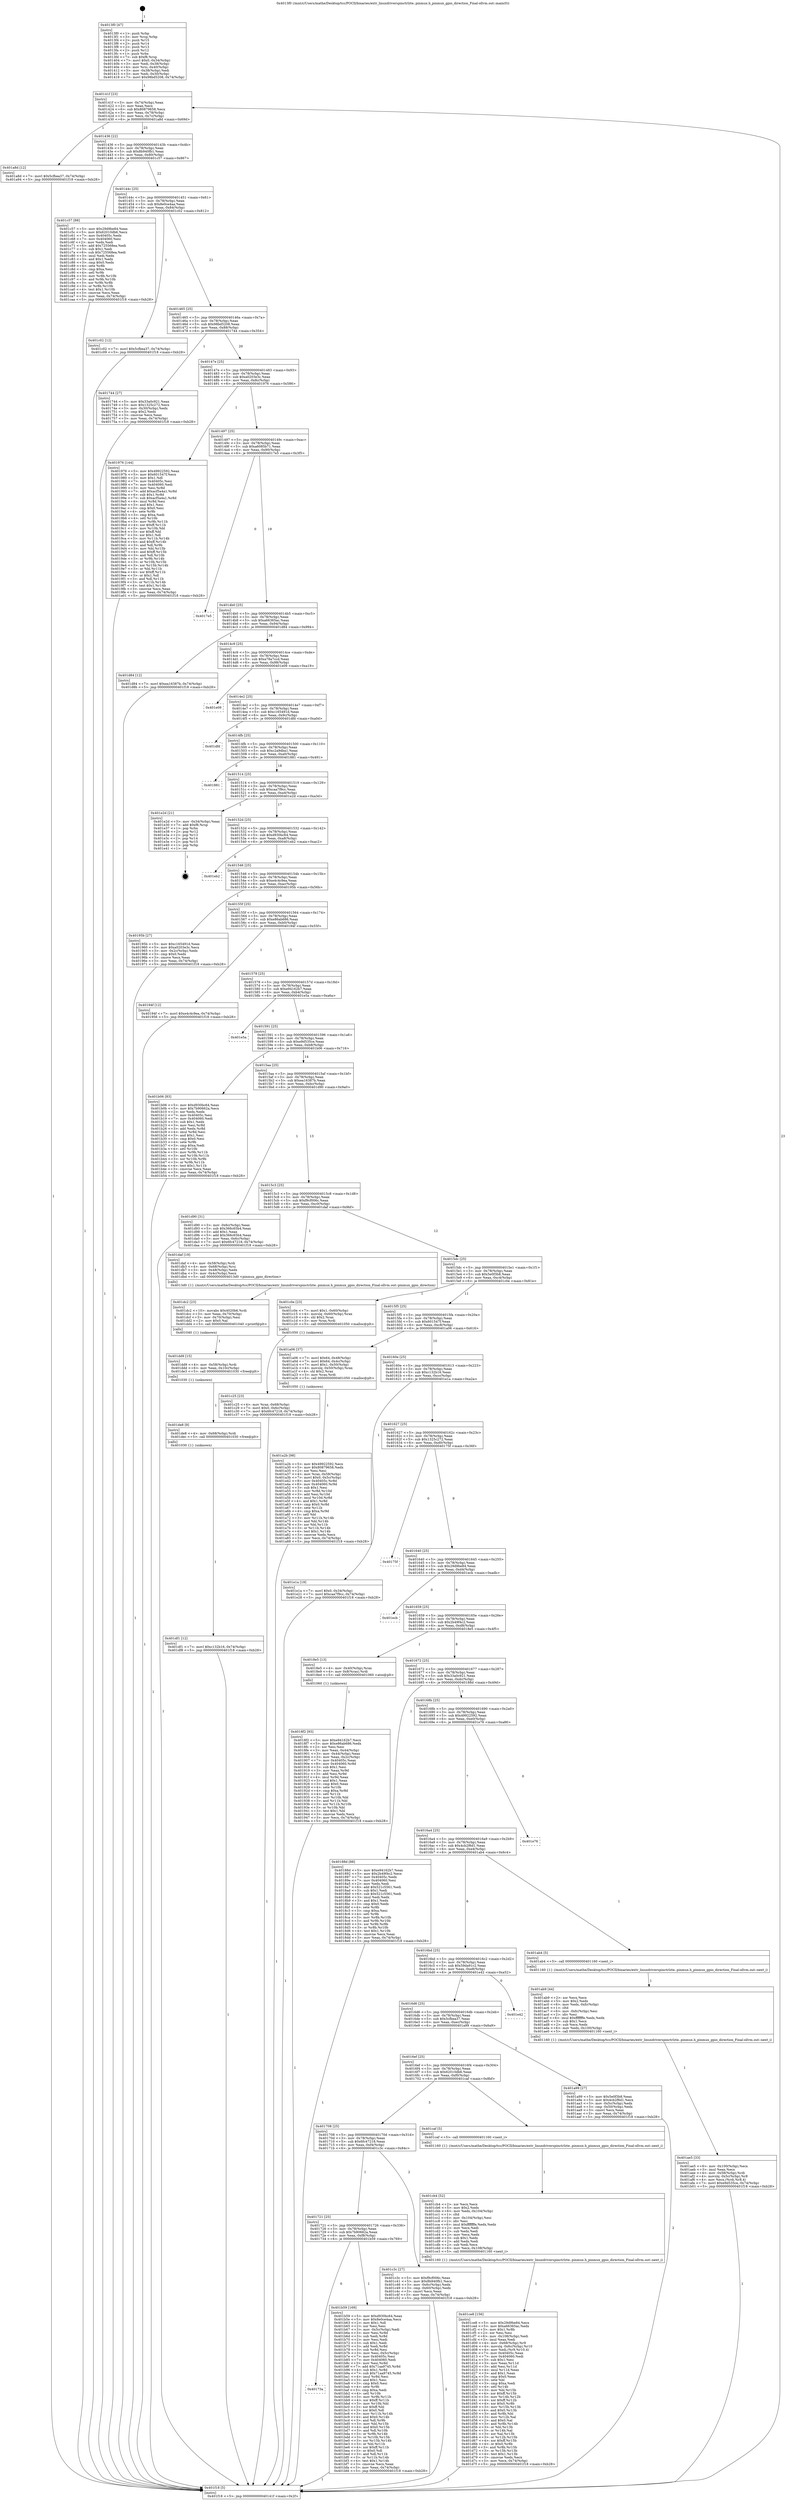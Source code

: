 digraph "0x4013f0" {
  label = "0x4013f0 (/mnt/c/Users/mathe/Desktop/tcc/POCII/binaries/extr_linuxdriverspinctrlzte..pinmux.h_pinmux_gpio_direction_Final-ollvm.out::main(0))"
  labelloc = "t"
  node[shape=record]

  Entry [label="",width=0.3,height=0.3,shape=circle,fillcolor=black,style=filled]
  "0x40141f" [label="{
     0x40141f [23]\l
     | [instrs]\l
     &nbsp;&nbsp;0x40141f \<+3\>: mov -0x74(%rbp),%eax\l
     &nbsp;&nbsp;0x401422 \<+2\>: mov %eax,%ecx\l
     &nbsp;&nbsp;0x401424 \<+6\>: sub $0x80879658,%ecx\l
     &nbsp;&nbsp;0x40142a \<+3\>: mov %eax,-0x78(%rbp)\l
     &nbsp;&nbsp;0x40142d \<+3\>: mov %ecx,-0x7c(%rbp)\l
     &nbsp;&nbsp;0x401430 \<+6\>: je 0000000000401a8d \<main+0x69d\>\l
  }"]
  "0x401a8d" [label="{
     0x401a8d [12]\l
     | [instrs]\l
     &nbsp;&nbsp;0x401a8d \<+7\>: movl $0x5cfbea37,-0x74(%rbp)\l
     &nbsp;&nbsp;0x401a94 \<+5\>: jmp 0000000000401f18 \<main+0xb28\>\l
  }"]
  "0x401436" [label="{
     0x401436 [22]\l
     | [instrs]\l
     &nbsp;&nbsp;0x401436 \<+5\>: jmp 000000000040143b \<main+0x4b\>\l
     &nbsp;&nbsp;0x40143b \<+3\>: mov -0x78(%rbp),%eax\l
     &nbsp;&nbsp;0x40143e \<+5\>: sub $0x8b940fb1,%eax\l
     &nbsp;&nbsp;0x401443 \<+3\>: mov %eax,-0x80(%rbp)\l
     &nbsp;&nbsp;0x401446 \<+6\>: je 0000000000401c57 \<main+0x867\>\l
  }"]
  Exit [label="",width=0.3,height=0.3,shape=circle,fillcolor=black,style=filled,peripheries=2]
  "0x401c57" [label="{
     0x401c57 [88]\l
     | [instrs]\l
     &nbsp;&nbsp;0x401c57 \<+5\>: mov $0x29d9be84,%eax\l
     &nbsp;&nbsp;0x401c5c \<+5\>: mov $0x62010db6,%ecx\l
     &nbsp;&nbsp;0x401c61 \<+7\>: mov 0x40405c,%edx\l
     &nbsp;&nbsp;0x401c68 \<+7\>: mov 0x404060,%esi\l
     &nbsp;&nbsp;0x401c6f \<+2\>: mov %edx,%edi\l
     &nbsp;&nbsp;0x401c71 \<+6\>: add $0x725568ea,%edi\l
     &nbsp;&nbsp;0x401c77 \<+3\>: sub $0x1,%edi\l
     &nbsp;&nbsp;0x401c7a \<+6\>: sub $0x725568ea,%edi\l
     &nbsp;&nbsp;0x401c80 \<+3\>: imul %edi,%edx\l
     &nbsp;&nbsp;0x401c83 \<+3\>: and $0x1,%edx\l
     &nbsp;&nbsp;0x401c86 \<+3\>: cmp $0x0,%edx\l
     &nbsp;&nbsp;0x401c89 \<+4\>: sete %r8b\l
     &nbsp;&nbsp;0x401c8d \<+3\>: cmp $0xa,%esi\l
     &nbsp;&nbsp;0x401c90 \<+4\>: setl %r9b\l
     &nbsp;&nbsp;0x401c94 \<+3\>: mov %r8b,%r10b\l
     &nbsp;&nbsp;0x401c97 \<+3\>: and %r9b,%r10b\l
     &nbsp;&nbsp;0x401c9a \<+3\>: xor %r9b,%r8b\l
     &nbsp;&nbsp;0x401c9d \<+3\>: or %r8b,%r10b\l
     &nbsp;&nbsp;0x401ca0 \<+4\>: test $0x1,%r10b\l
     &nbsp;&nbsp;0x401ca4 \<+3\>: cmovne %ecx,%eax\l
     &nbsp;&nbsp;0x401ca7 \<+3\>: mov %eax,-0x74(%rbp)\l
     &nbsp;&nbsp;0x401caa \<+5\>: jmp 0000000000401f18 \<main+0xb28\>\l
  }"]
  "0x40144c" [label="{
     0x40144c [25]\l
     | [instrs]\l
     &nbsp;&nbsp;0x40144c \<+5\>: jmp 0000000000401451 \<main+0x61\>\l
     &nbsp;&nbsp;0x401451 \<+3\>: mov -0x78(%rbp),%eax\l
     &nbsp;&nbsp;0x401454 \<+5\>: sub $0x8e0ce4aa,%eax\l
     &nbsp;&nbsp;0x401459 \<+6\>: mov %eax,-0x84(%rbp)\l
     &nbsp;&nbsp;0x40145f \<+6\>: je 0000000000401c02 \<main+0x812\>\l
  }"]
  "0x401df1" [label="{
     0x401df1 [12]\l
     | [instrs]\l
     &nbsp;&nbsp;0x401df1 \<+7\>: movl $0xc132b16,-0x74(%rbp)\l
     &nbsp;&nbsp;0x401df8 \<+5\>: jmp 0000000000401f18 \<main+0xb28\>\l
  }"]
  "0x401c02" [label="{
     0x401c02 [12]\l
     | [instrs]\l
     &nbsp;&nbsp;0x401c02 \<+7\>: movl $0x5cfbea37,-0x74(%rbp)\l
     &nbsp;&nbsp;0x401c09 \<+5\>: jmp 0000000000401f18 \<main+0xb28\>\l
  }"]
  "0x401465" [label="{
     0x401465 [25]\l
     | [instrs]\l
     &nbsp;&nbsp;0x401465 \<+5\>: jmp 000000000040146a \<main+0x7a\>\l
     &nbsp;&nbsp;0x40146a \<+3\>: mov -0x78(%rbp),%eax\l
     &nbsp;&nbsp;0x40146d \<+5\>: sub $0x98bd5208,%eax\l
     &nbsp;&nbsp;0x401472 \<+6\>: mov %eax,-0x88(%rbp)\l
     &nbsp;&nbsp;0x401478 \<+6\>: je 0000000000401744 \<main+0x354\>\l
  }"]
  "0x401de8" [label="{
     0x401de8 [9]\l
     | [instrs]\l
     &nbsp;&nbsp;0x401de8 \<+4\>: mov -0x68(%rbp),%rdi\l
     &nbsp;&nbsp;0x401dec \<+5\>: call 0000000000401030 \<free@plt\>\l
     | [calls]\l
     &nbsp;&nbsp;0x401030 \{1\} (unknown)\l
  }"]
  "0x401744" [label="{
     0x401744 [27]\l
     | [instrs]\l
     &nbsp;&nbsp;0x401744 \<+5\>: mov $0x33a0c921,%eax\l
     &nbsp;&nbsp;0x401749 \<+5\>: mov $0x1325c272,%ecx\l
     &nbsp;&nbsp;0x40174e \<+3\>: mov -0x30(%rbp),%edx\l
     &nbsp;&nbsp;0x401751 \<+3\>: cmp $0x2,%edx\l
     &nbsp;&nbsp;0x401754 \<+3\>: cmovne %ecx,%eax\l
     &nbsp;&nbsp;0x401757 \<+3\>: mov %eax,-0x74(%rbp)\l
     &nbsp;&nbsp;0x40175a \<+5\>: jmp 0000000000401f18 \<main+0xb28\>\l
  }"]
  "0x40147e" [label="{
     0x40147e [25]\l
     | [instrs]\l
     &nbsp;&nbsp;0x40147e \<+5\>: jmp 0000000000401483 \<main+0x93\>\l
     &nbsp;&nbsp;0x401483 \<+3\>: mov -0x78(%rbp),%eax\l
     &nbsp;&nbsp;0x401486 \<+5\>: sub $0xa0203e3c,%eax\l
     &nbsp;&nbsp;0x40148b \<+6\>: mov %eax,-0x8c(%rbp)\l
     &nbsp;&nbsp;0x401491 \<+6\>: je 0000000000401976 \<main+0x586\>\l
  }"]
  "0x401f18" [label="{
     0x401f18 [5]\l
     | [instrs]\l
     &nbsp;&nbsp;0x401f18 \<+5\>: jmp 000000000040141f \<main+0x2f\>\l
  }"]
  "0x4013f0" [label="{
     0x4013f0 [47]\l
     | [instrs]\l
     &nbsp;&nbsp;0x4013f0 \<+1\>: push %rbp\l
     &nbsp;&nbsp;0x4013f1 \<+3\>: mov %rsp,%rbp\l
     &nbsp;&nbsp;0x4013f4 \<+2\>: push %r15\l
     &nbsp;&nbsp;0x4013f6 \<+2\>: push %r14\l
     &nbsp;&nbsp;0x4013f8 \<+2\>: push %r13\l
     &nbsp;&nbsp;0x4013fa \<+2\>: push %r12\l
     &nbsp;&nbsp;0x4013fc \<+1\>: push %rbx\l
     &nbsp;&nbsp;0x4013fd \<+7\>: sub $0xf8,%rsp\l
     &nbsp;&nbsp;0x401404 \<+7\>: movl $0x0,-0x34(%rbp)\l
     &nbsp;&nbsp;0x40140b \<+3\>: mov %edi,-0x38(%rbp)\l
     &nbsp;&nbsp;0x40140e \<+4\>: mov %rsi,-0x40(%rbp)\l
     &nbsp;&nbsp;0x401412 \<+3\>: mov -0x38(%rbp),%edi\l
     &nbsp;&nbsp;0x401415 \<+3\>: mov %edi,-0x30(%rbp)\l
     &nbsp;&nbsp;0x401418 \<+7\>: movl $0x98bd5208,-0x74(%rbp)\l
  }"]
  "0x401dd9" [label="{
     0x401dd9 [15]\l
     | [instrs]\l
     &nbsp;&nbsp;0x401dd9 \<+4\>: mov -0x58(%rbp),%rdi\l
     &nbsp;&nbsp;0x401ddd \<+6\>: mov %eax,-0x10c(%rbp)\l
     &nbsp;&nbsp;0x401de3 \<+5\>: call 0000000000401030 \<free@plt\>\l
     | [calls]\l
     &nbsp;&nbsp;0x401030 \{1\} (unknown)\l
  }"]
  "0x401976" [label="{
     0x401976 [144]\l
     | [instrs]\l
     &nbsp;&nbsp;0x401976 \<+5\>: mov $0x49922592,%eax\l
     &nbsp;&nbsp;0x40197b \<+5\>: mov $0x601547f,%ecx\l
     &nbsp;&nbsp;0x401980 \<+2\>: mov $0x1,%dl\l
     &nbsp;&nbsp;0x401982 \<+7\>: mov 0x40405c,%esi\l
     &nbsp;&nbsp;0x401989 \<+7\>: mov 0x404060,%edi\l
     &nbsp;&nbsp;0x401990 \<+3\>: mov %esi,%r8d\l
     &nbsp;&nbsp;0x401993 \<+7\>: add $0xacf5a4a1,%r8d\l
     &nbsp;&nbsp;0x40199a \<+4\>: sub $0x1,%r8d\l
     &nbsp;&nbsp;0x40199e \<+7\>: sub $0xacf5a4a1,%r8d\l
     &nbsp;&nbsp;0x4019a5 \<+4\>: imul %r8d,%esi\l
     &nbsp;&nbsp;0x4019a9 \<+3\>: and $0x1,%esi\l
     &nbsp;&nbsp;0x4019ac \<+3\>: cmp $0x0,%esi\l
     &nbsp;&nbsp;0x4019af \<+4\>: sete %r9b\l
     &nbsp;&nbsp;0x4019b3 \<+3\>: cmp $0xa,%edi\l
     &nbsp;&nbsp;0x4019b6 \<+4\>: setl %r10b\l
     &nbsp;&nbsp;0x4019ba \<+3\>: mov %r9b,%r11b\l
     &nbsp;&nbsp;0x4019bd \<+4\>: xor $0xff,%r11b\l
     &nbsp;&nbsp;0x4019c1 \<+3\>: mov %r10b,%bl\l
     &nbsp;&nbsp;0x4019c4 \<+3\>: xor $0xff,%bl\l
     &nbsp;&nbsp;0x4019c7 \<+3\>: xor $0x1,%dl\l
     &nbsp;&nbsp;0x4019ca \<+3\>: mov %r11b,%r14b\l
     &nbsp;&nbsp;0x4019cd \<+4\>: and $0xff,%r14b\l
     &nbsp;&nbsp;0x4019d1 \<+3\>: and %dl,%r9b\l
     &nbsp;&nbsp;0x4019d4 \<+3\>: mov %bl,%r15b\l
     &nbsp;&nbsp;0x4019d7 \<+4\>: and $0xff,%r15b\l
     &nbsp;&nbsp;0x4019db \<+3\>: and %dl,%r10b\l
     &nbsp;&nbsp;0x4019de \<+3\>: or %r9b,%r14b\l
     &nbsp;&nbsp;0x4019e1 \<+3\>: or %r10b,%r15b\l
     &nbsp;&nbsp;0x4019e4 \<+3\>: xor %r15b,%r14b\l
     &nbsp;&nbsp;0x4019e7 \<+3\>: or %bl,%r11b\l
     &nbsp;&nbsp;0x4019ea \<+4\>: xor $0xff,%r11b\l
     &nbsp;&nbsp;0x4019ee \<+3\>: or $0x1,%dl\l
     &nbsp;&nbsp;0x4019f1 \<+3\>: and %dl,%r11b\l
     &nbsp;&nbsp;0x4019f4 \<+3\>: or %r11b,%r14b\l
     &nbsp;&nbsp;0x4019f7 \<+4\>: test $0x1,%r14b\l
     &nbsp;&nbsp;0x4019fb \<+3\>: cmovne %ecx,%eax\l
     &nbsp;&nbsp;0x4019fe \<+3\>: mov %eax,-0x74(%rbp)\l
     &nbsp;&nbsp;0x401a01 \<+5\>: jmp 0000000000401f18 \<main+0xb28\>\l
  }"]
  "0x401497" [label="{
     0x401497 [25]\l
     | [instrs]\l
     &nbsp;&nbsp;0x401497 \<+5\>: jmp 000000000040149c \<main+0xac\>\l
     &nbsp;&nbsp;0x40149c \<+3\>: mov -0x78(%rbp),%eax\l
     &nbsp;&nbsp;0x40149f \<+5\>: sub $0xa6085b71,%eax\l
     &nbsp;&nbsp;0x4014a4 \<+6\>: mov %eax,-0x90(%rbp)\l
     &nbsp;&nbsp;0x4014aa \<+6\>: je 00000000004017e5 \<main+0x3f5\>\l
  }"]
  "0x401dc2" [label="{
     0x401dc2 [23]\l
     | [instrs]\l
     &nbsp;&nbsp;0x401dc2 \<+10\>: movabs $0x4020b6,%rdi\l
     &nbsp;&nbsp;0x401dcc \<+3\>: mov %eax,-0x70(%rbp)\l
     &nbsp;&nbsp;0x401dcf \<+3\>: mov -0x70(%rbp),%esi\l
     &nbsp;&nbsp;0x401dd2 \<+2\>: mov $0x0,%al\l
     &nbsp;&nbsp;0x401dd4 \<+5\>: call 0000000000401040 \<printf@plt\>\l
     | [calls]\l
     &nbsp;&nbsp;0x401040 \{1\} (unknown)\l
  }"]
  "0x4017e5" [label="{
     0x4017e5\l
  }", style=dashed]
  "0x4014b0" [label="{
     0x4014b0 [25]\l
     | [instrs]\l
     &nbsp;&nbsp;0x4014b0 \<+5\>: jmp 00000000004014b5 \<main+0xc5\>\l
     &nbsp;&nbsp;0x4014b5 \<+3\>: mov -0x78(%rbp),%eax\l
     &nbsp;&nbsp;0x4014b8 \<+5\>: sub $0xa66365ac,%eax\l
     &nbsp;&nbsp;0x4014bd \<+6\>: mov %eax,-0x94(%rbp)\l
     &nbsp;&nbsp;0x4014c3 \<+6\>: je 0000000000401d84 \<main+0x994\>\l
  }"]
  "0x401ce8" [label="{
     0x401ce8 [156]\l
     | [instrs]\l
     &nbsp;&nbsp;0x401ce8 \<+5\>: mov $0x29d9be84,%ecx\l
     &nbsp;&nbsp;0x401ced \<+5\>: mov $0xa66365ac,%edx\l
     &nbsp;&nbsp;0x401cf2 \<+3\>: mov $0x1,%r8b\l
     &nbsp;&nbsp;0x401cf5 \<+2\>: xor %esi,%esi\l
     &nbsp;&nbsp;0x401cf7 \<+6\>: mov -0x108(%rbp),%edi\l
     &nbsp;&nbsp;0x401cfd \<+3\>: imul %eax,%edi\l
     &nbsp;&nbsp;0x401d00 \<+4\>: mov -0x68(%rbp),%r9\l
     &nbsp;&nbsp;0x401d04 \<+4\>: movslq -0x6c(%rbp),%r10\l
     &nbsp;&nbsp;0x401d08 \<+4\>: mov %edi,(%r9,%r10,4)\l
     &nbsp;&nbsp;0x401d0c \<+7\>: mov 0x40405c,%eax\l
     &nbsp;&nbsp;0x401d13 \<+7\>: mov 0x404060,%edi\l
     &nbsp;&nbsp;0x401d1a \<+3\>: sub $0x1,%esi\l
     &nbsp;&nbsp;0x401d1d \<+3\>: mov %eax,%r11d\l
     &nbsp;&nbsp;0x401d20 \<+3\>: add %esi,%r11d\l
     &nbsp;&nbsp;0x401d23 \<+4\>: imul %r11d,%eax\l
     &nbsp;&nbsp;0x401d27 \<+3\>: and $0x1,%eax\l
     &nbsp;&nbsp;0x401d2a \<+3\>: cmp $0x0,%eax\l
     &nbsp;&nbsp;0x401d2d \<+3\>: sete %bl\l
     &nbsp;&nbsp;0x401d30 \<+3\>: cmp $0xa,%edi\l
     &nbsp;&nbsp;0x401d33 \<+4\>: setl %r14b\l
     &nbsp;&nbsp;0x401d37 \<+3\>: mov %bl,%r15b\l
     &nbsp;&nbsp;0x401d3a \<+4\>: xor $0xff,%r15b\l
     &nbsp;&nbsp;0x401d3e \<+3\>: mov %r14b,%r12b\l
     &nbsp;&nbsp;0x401d41 \<+4\>: xor $0xff,%r12b\l
     &nbsp;&nbsp;0x401d45 \<+4\>: xor $0x0,%r8b\l
     &nbsp;&nbsp;0x401d49 \<+3\>: mov %r15b,%r13b\l
     &nbsp;&nbsp;0x401d4c \<+4\>: and $0x0,%r13b\l
     &nbsp;&nbsp;0x401d50 \<+3\>: and %r8b,%bl\l
     &nbsp;&nbsp;0x401d53 \<+3\>: mov %r12b,%al\l
     &nbsp;&nbsp;0x401d56 \<+2\>: and $0x0,%al\l
     &nbsp;&nbsp;0x401d58 \<+3\>: and %r8b,%r14b\l
     &nbsp;&nbsp;0x401d5b \<+3\>: or %bl,%r13b\l
     &nbsp;&nbsp;0x401d5e \<+3\>: or %r14b,%al\l
     &nbsp;&nbsp;0x401d61 \<+3\>: xor %al,%r13b\l
     &nbsp;&nbsp;0x401d64 \<+3\>: or %r12b,%r15b\l
     &nbsp;&nbsp;0x401d67 \<+4\>: xor $0xff,%r15b\l
     &nbsp;&nbsp;0x401d6b \<+4\>: or $0x0,%r8b\l
     &nbsp;&nbsp;0x401d6f \<+3\>: and %r8b,%r15b\l
     &nbsp;&nbsp;0x401d72 \<+3\>: or %r15b,%r13b\l
     &nbsp;&nbsp;0x401d75 \<+4\>: test $0x1,%r13b\l
     &nbsp;&nbsp;0x401d79 \<+3\>: cmovne %edx,%ecx\l
     &nbsp;&nbsp;0x401d7c \<+3\>: mov %ecx,-0x74(%rbp)\l
     &nbsp;&nbsp;0x401d7f \<+5\>: jmp 0000000000401f18 \<main+0xb28\>\l
  }"]
  "0x401d84" [label="{
     0x401d84 [12]\l
     | [instrs]\l
     &nbsp;&nbsp;0x401d84 \<+7\>: movl $0xea16387b,-0x74(%rbp)\l
     &nbsp;&nbsp;0x401d8b \<+5\>: jmp 0000000000401f18 \<main+0xb28\>\l
  }"]
  "0x4014c9" [label="{
     0x4014c9 [25]\l
     | [instrs]\l
     &nbsp;&nbsp;0x4014c9 \<+5\>: jmp 00000000004014ce \<main+0xde\>\l
     &nbsp;&nbsp;0x4014ce \<+3\>: mov -0x78(%rbp),%eax\l
     &nbsp;&nbsp;0x4014d1 \<+5\>: sub $0xa78a7ccd,%eax\l
     &nbsp;&nbsp;0x4014d6 \<+6\>: mov %eax,-0x98(%rbp)\l
     &nbsp;&nbsp;0x4014dc \<+6\>: je 0000000000401e09 \<main+0xa19\>\l
  }"]
  "0x401cb4" [label="{
     0x401cb4 [52]\l
     | [instrs]\l
     &nbsp;&nbsp;0x401cb4 \<+2\>: xor %ecx,%ecx\l
     &nbsp;&nbsp;0x401cb6 \<+5\>: mov $0x2,%edx\l
     &nbsp;&nbsp;0x401cbb \<+6\>: mov %edx,-0x104(%rbp)\l
     &nbsp;&nbsp;0x401cc1 \<+1\>: cltd\l
     &nbsp;&nbsp;0x401cc2 \<+6\>: mov -0x104(%rbp),%esi\l
     &nbsp;&nbsp;0x401cc8 \<+2\>: idiv %esi\l
     &nbsp;&nbsp;0x401cca \<+6\>: imul $0xfffffffe,%edx,%edx\l
     &nbsp;&nbsp;0x401cd0 \<+2\>: mov %ecx,%edi\l
     &nbsp;&nbsp;0x401cd2 \<+2\>: sub %edx,%edi\l
     &nbsp;&nbsp;0x401cd4 \<+2\>: mov %ecx,%edx\l
     &nbsp;&nbsp;0x401cd6 \<+3\>: sub $0x1,%edx\l
     &nbsp;&nbsp;0x401cd9 \<+2\>: add %edx,%edi\l
     &nbsp;&nbsp;0x401cdb \<+2\>: sub %edi,%ecx\l
     &nbsp;&nbsp;0x401cdd \<+6\>: mov %ecx,-0x108(%rbp)\l
     &nbsp;&nbsp;0x401ce3 \<+5\>: call 0000000000401160 \<next_i\>\l
     | [calls]\l
     &nbsp;&nbsp;0x401160 \{1\} (/mnt/c/Users/mathe/Desktop/tcc/POCII/binaries/extr_linuxdriverspinctrlzte..pinmux.h_pinmux_gpio_direction_Final-ollvm.out::next_i)\l
  }"]
  "0x401e09" [label="{
     0x401e09\l
  }", style=dashed]
  "0x4014e2" [label="{
     0x4014e2 [25]\l
     | [instrs]\l
     &nbsp;&nbsp;0x4014e2 \<+5\>: jmp 00000000004014e7 \<main+0xf7\>\l
     &nbsp;&nbsp;0x4014e7 \<+3\>: mov -0x78(%rbp),%eax\l
     &nbsp;&nbsp;0x4014ea \<+5\>: sub $0xc165491d,%eax\l
     &nbsp;&nbsp;0x4014ef \<+6\>: mov %eax,-0x9c(%rbp)\l
     &nbsp;&nbsp;0x4014f5 \<+6\>: je 0000000000401dfd \<main+0xa0d\>\l
  }"]
  "0x401c25" [label="{
     0x401c25 [23]\l
     | [instrs]\l
     &nbsp;&nbsp;0x401c25 \<+4\>: mov %rax,-0x68(%rbp)\l
     &nbsp;&nbsp;0x401c29 \<+7\>: movl $0x0,-0x6c(%rbp)\l
     &nbsp;&nbsp;0x401c30 \<+7\>: movl $0x6fc47218,-0x74(%rbp)\l
     &nbsp;&nbsp;0x401c37 \<+5\>: jmp 0000000000401f18 \<main+0xb28\>\l
  }"]
  "0x401dfd" [label="{
     0x401dfd\l
  }", style=dashed]
  "0x4014fb" [label="{
     0x4014fb [25]\l
     | [instrs]\l
     &nbsp;&nbsp;0x4014fb \<+5\>: jmp 0000000000401500 \<main+0x110\>\l
     &nbsp;&nbsp;0x401500 \<+3\>: mov -0x78(%rbp),%eax\l
     &nbsp;&nbsp;0x401503 \<+5\>: sub $0xc2a9dba1,%eax\l
     &nbsp;&nbsp;0x401508 \<+6\>: mov %eax,-0xa0(%rbp)\l
     &nbsp;&nbsp;0x40150e \<+6\>: je 0000000000401881 \<main+0x491\>\l
  }"]
  "0x40173a" [label="{
     0x40173a\l
  }", style=dashed]
  "0x401881" [label="{
     0x401881\l
  }", style=dashed]
  "0x401514" [label="{
     0x401514 [25]\l
     | [instrs]\l
     &nbsp;&nbsp;0x401514 \<+5\>: jmp 0000000000401519 \<main+0x129\>\l
     &nbsp;&nbsp;0x401519 \<+3\>: mov -0x78(%rbp),%eax\l
     &nbsp;&nbsp;0x40151c \<+5\>: sub $0xcaa7f9cc,%eax\l
     &nbsp;&nbsp;0x401521 \<+6\>: mov %eax,-0xa4(%rbp)\l
     &nbsp;&nbsp;0x401527 \<+6\>: je 0000000000401e2d \<main+0xa3d\>\l
  }"]
  "0x401b59" [label="{
     0x401b59 [169]\l
     | [instrs]\l
     &nbsp;&nbsp;0x401b59 \<+5\>: mov $0xd930bc64,%eax\l
     &nbsp;&nbsp;0x401b5e \<+5\>: mov $0x8e0ce4aa,%ecx\l
     &nbsp;&nbsp;0x401b63 \<+2\>: mov $0x1,%dl\l
     &nbsp;&nbsp;0x401b65 \<+2\>: xor %esi,%esi\l
     &nbsp;&nbsp;0x401b67 \<+3\>: mov -0x5c(%rbp),%edi\l
     &nbsp;&nbsp;0x401b6a \<+3\>: mov %esi,%r8d\l
     &nbsp;&nbsp;0x401b6d \<+3\>: sub %edi,%r8d\l
     &nbsp;&nbsp;0x401b70 \<+2\>: mov %esi,%edi\l
     &nbsp;&nbsp;0x401b72 \<+3\>: sub $0x1,%edi\l
     &nbsp;&nbsp;0x401b75 \<+3\>: add %edi,%r8d\l
     &nbsp;&nbsp;0x401b78 \<+3\>: sub %r8d,%esi\l
     &nbsp;&nbsp;0x401b7b \<+3\>: mov %esi,-0x5c(%rbp)\l
     &nbsp;&nbsp;0x401b7e \<+7\>: mov 0x40405c,%esi\l
     &nbsp;&nbsp;0x401b85 \<+7\>: mov 0x404060,%edi\l
     &nbsp;&nbsp;0x401b8c \<+3\>: mov %esi,%r8d\l
     &nbsp;&nbsp;0x401b8f \<+7\>: add $0x71aa9745,%r8d\l
     &nbsp;&nbsp;0x401b96 \<+4\>: sub $0x1,%r8d\l
     &nbsp;&nbsp;0x401b9a \<+7\>: sub $0x71aa9745,%r8d\l
     &nbsp;&nbsp;0x401ba1 \<+4\>: imul %r8d,%esi\l
     &nbsp;&nbsp;0x401ba5 \<+3\>: and $0x1,%esi\l
     &nbsp;&nbsp;0x401ba8 \<+3\>: cmp $0x0,%esi\l
     &nbsp;&nbsp;0x401bab \<+4\>: sete %r9b\l
     &nbsp;&nbsp;0x401baf \<+3\>: cmp $0xa,%edi\l
     &nbsp;&nbsp;0x401bb2 \<+4\>: setl %r10b\l
     &nbsp;&nbsp;0x401bb6 \<+3\>: mov %r9b,%r11b\l
     &nbsp;&nbsp;0x401bb9 \<+4\>: xor $0xff,%r11b\l
     &nbsp;&nbsp;0x401bbd \<+3\>: mov %r10b,%bl\l
     &nbsp;&nbsp;0x401bc0 \<+3\>: xor $0xff,%bl\l
     &nbsp;&nbsp;0x401bc3 \<+3\>: xor $0x0,%dl\l
     &nbsp;&nbsp;0x401bc6 \<+3\>: mov %r11b,%r14b\l
     &nbsp;&nbsp;0x401bc9 \<+4\>: and $0x0,%r14b\l
     &nbsp;&nbsp;0x401bcd \<+3\>: and %dl,%r9b\l
     &nbsp;&nbsp;0x401bd0 \<+3\>: mov %bl,%r15b\l
     &nbsp;&nbsp;0x401bd3 \<+4\>: and $0x0,%r15b\l
     &nbsp;&nbsp;0x401bd7 \<+3\>: and %dl,%r10b\l
     &nbsp;&nbsp;0x401bda \<+3\>: or %r9b,%r14b\l
     &nbsp;&nbsp;0x401bdd \<+3\>: or %r10b,%r15b\l
     &nbsp;&nbsp;0x401be0 \<+3\>: xor %r15b,%r14b\l
     &nbsp;&nbsp;0x401be3 \<+3\>: or %bl,%r11b\l
     &nbsp;&nbsp;0x401be6 \<+4\>: xor $0xff,%r11b\l
     &nbsp;&nbsp;0x401bea \<+3\>: or $0x0,%dl\l
     &nbsp;&nbsp;0x401bed \<+3\>: and %dl,%r11b\l
     &nbsp;&nbsp;0x401bf0 \<+3\>: or %r11b,%r14b\l
     &nbsp;&nbsp;0x401bf3 \<+4\>: test $0x1,%r14b\l
     &nbsp;&nbsp;0x401bf7 \<+3\>: cmovne %ecx,%eax\l
     &nbsp;&nbsp;0x401bfa \<+3\>: mov %eax,-0x74(%rbp)\l
     &nbsp;&nbsp;0x401bfd \<+5\>: jmp 0000000000401f18 \<main+0xb28\>\l
  }"]
  "0x401e2d" [label="{
     0x401e2d [21]\l
     | [instrs]\l
     &nbsp;&nbsp;0x401e2d \<+3\>: mov -0x34(%rbp),%eax\l
     &nbsp;&nbsp;0x401e30 \<+7\>: add $0xf8,%rsp\l
     &nbsp;&nbsp;0x401e37 \<+1\>: pop %rbx\l
     &nbsp;&nbsp;0x401e38 \<+2\>: pop %r12\l
     &nbsp;&nbsp;0x401e3a \<+2\>: pop %r13\l
     &nbsp;&nbsp;0x401e3c \<+2\>: pop %r14\l
     &nbsp;&nbsp;0x401e3e \<+2\>: pop %r15\l
     &nbsp;&nbsp;0x401e40 \<+1\>: pop %rbp\l
     &nbsp;&nbsp;0x401e41 \<+1\>: ret\l
  }"]
  "0x40152d" [label="{
     0x40152d [25]\l
     | [instrs]\l
     &nbsp;&nbsp;0x40152d \<+5\>: jmp 0000000000401532 \<main+0x142\>\l
     &nbsp;&nbsp;0x401532 \<+3\>: mov -0x78(%rbp),%eax\l
     &nbsp;&nbsp;0x401535 \<+5\>: sub $0xd930bc64,%eax\l
     &nbsp;&nbsp;0x40153a \<+6\>: mov %eax,-0xa8(%rbp)\l
     &nbsp;&nbsp;0x401540 \<+6\>: je 0000000000401eb2 \<main+0xac2\>\l
  }"]
  "0x401721" [label="{
     0x401721 [25]\l
     | [instrs]\l
     &nbsp;&nbsp;0x401721 \<+5\>: jmp 0000000000401726 \<main+0x336\>\l
     &nbsp;&nbsp;0x401726 \<+3\>: mov -0x78(%rbp),%eax\l
     &nbsp;&nbsp;0x401729 \<+5\>: sub $0x7b90662a,%eax\l
     &nbsp;&nbsp;0x40172e \<+6\>: mov %eax,-0xf8(%rbp)\l
     &nbsp;&nbsp;0x401734 \<+6\>: je 0000000000401b59 \<main+0x769\>\l
  }"]
  "0x401eb2" [label="{
     0x401eb2\l
  }", style=dashed]
  "0x401546" [label="{
     0x401546 [25]\l
     | [instrs]\l
     &nbsp;&nbsp;0x401546 \<+5\>: jmp 000000000040154b \<main+0x15b\>\l
     &nbsp;&nbsp;0x40154b \<+3\>: mov -0x78(%rbp),%eax\l
     &nbsp;&nbsp;0x40154e \<+5\>: sub $0xe4c4c9ea,%eax\l
     &nbsp;&nbsp;0x401553 \<+6\>: mov %eax,-0xac(%rbp)\l
     &nbsp;&nbsp;0x401559 \<+6\>: je 000000000040195b \<main+0x56b\>\l
  }"]
  "0x401c3c" [label="{
     0x401c3c [27]\l
     | [instrs]\l
     &nbsp;&nbsp;0x401c3c \<+5\>: mov $0xf9cf006c,%eax\l
     &nbsp;&nbsp;0x401c41 \<+5\>: mov $0x8b940fb1,%ecx\l
     &nbsp;&nbsp;0x401c46 \<+3\>: mov -0x6c(%rbp),%edx\l
     &nbsp;&nbsp;0x401c49 \<+3\>: cmp -0x60(%rbp),%edx\l
     &nbsp;&nbsp;0x401c4c \<+3\>: cmovl %ecx,%eax\l
     &nbsp;&nbsp;0x401c4f \<+3\>: mov %eax,-0x74(%rbp)\l
     &nbsp;&nbsp;0x401c52 \<+5\>: jmp 0000000000401f18 \<main+0xb28\>\l
  }"]
  "0x40195b" [label="{
     0x40195b [27]\l
     | [instrs]\l
     &nbsp;&nbsp;0x40195b \<+5\>: mov $0xc165491d,%eax\l
     &nbsp;&nbsp;0x401960 \<+5\>: mov $0xa0203e3c,%ecx\l
     &nbsp;&nbsp;0x401965 \<+3\>: mov -0x2c(%rbp),%edx\l
     &nbsp;&nbsp;0x401968 \<+3\>: cmp $0x0,%edx\l
     &nbsp;&nbsp;0x40196b \<+3\>: cmove %ecx,%eax\l
     &nbsp;&nbsp;0x40196e \<+3\>: mov %eax,-0x74(%rbp)\l
     &nbsp;&nbsp;0x401971 \<+5\>: jmp 0000000000401f18 \<main+0xb28\>\l
  }"]
  "0x40155f" [label="{
     0x40155f [25]\l
     | [instrs]\l
     &nbsp;&nbsp;0x40155f \<+5\>: jmp 0000000000401564 \<main+0x174\>\l
     &nbsp;&nbsp;0x401564 \<+3\>: mov -0x78(%rbp),%eax\l
     &nbsp;&nbsp;0x401567 \<+5\>: sub $0xe86ab686,%eax\l
     &nbsp;&nbsp;0x40156c \<+6\>: mov %eax,-0xb0(%rbp)\l
     &nbsp;&nbsp;0x401572 \<+6\>: je 000000000040194f \<main+0x55f\>\l
  }"]
  "0x401708" [label="{
     0x401708 [25]\l
     | [instrs]\l
     &nbsp;&nbsp;0x401708 \<+5\>: jmp 000000000040170d \<main+0x31d\>\l
     &nbsp;&nbsp;0x40170d \<+3\>: mov -0x78(%rbp),%eax\l
     &nbsp;&nbsp;0x401710 \<+5\>: sub $0x6fc47218,%eax\l
     &nbsp;&nbsp;0x401715 \<+6\>: mov %eax,-0xf4(%rbp)\l
     &nbsp;&nbsp;0x40171b \<+6\>: je 0000000000401c3c \<main+0x84c\>\l
  }"]
  "0x40194f" [label="{
     0x40194f [12]\l
     | [instrs]\l
     &nbsp;&nbsp;0x40194f \<+7\>: movl $0xe4c4c9ea,-0x74(%rbp)\l
     &nbsp;&nbsp;0x401956 \<+5\>: jmp 0000000000401f18 \<main+0xb28\>\l
  }"]
  "0x401578" [label="{
     0x401578 [25]\l
     | [instrs]\l
     &nbsp;&nbsp;0x401578 \<+5\>: jmp 000000000040157d \<main+0x18d\>\l
     &nbsp;&nbsp;0x40157d \<+3\>: mov -0x78(%rbp),%eax\l
     &nbsp;&nbsp;0x401580 \<+5\>: sub $0xe94162b7,%eax\l
     &nbsp;&nbsp;0x401585 \<+6\>: mov %eax,-0xb4(%rbp)\l
     &nbsp;&nbsp;0x40158b \<+6\>: je 0000000000401e5a \<main+0xa6a\>\l
  }"]
  "0x401caf" [label="{
     0x401caf [5]\l
     | [instrs]\l
     &nbsp;&nbsp;0x401caf \<+5\>: call 0000000000401160 \<next_i\>\l
     | [calls]\l
     &nbsp;&nbsp;0x401160 \{1\} (/mnt/c/Users/mathe/Desktop/tcc/POCII/binaries/extr_linuxdriverspinctrlzte..pinmux.h_pinmux_gpio_direction_Final-ollvm.out::next_i)\l
  }"]
  "0x401e5a" [label="{
     0x401e5a\l
  }", style=dashed]
  "0x401591" [label="{
     0x401591 [25]\l
     | [instrs]\l
     &nbsp;&nbsp;0x401591 \<+5\>: jmp 0000000000401596 \<main+0x1a6\>\l
     &nbsp;&nbsp;0x401596 \<+3\>: mov -0x78(%rbp),%eax\l
     &nbsp;&nbsp;0x401599 \<+5\>: sub $0xe9d535ce,%eax\l
     &nbsp;&nbsp;0x40159e \<+6\>: mov %eax,-0xb8(%rbp)\l
     &nbsp;&nbsp;0x4015a4 \<+6\>: je 0000000000401b06 \<main+0x716\>\l
  }"]
  "0x401ae5" [label="{
     0x401ae5 [33]\l
     | [instrs]\l
     &nbsp;&nbsp;0x401ae5 \<+6\>: mov -0x100(%rbp),%ecx\l
     &nbsp;&nbsp;0x401aeb \<+3\>: imul %eax,%ecx\l
     &nbsp;&nbsp;0x401aee \<+4\>: mov -0x58(%rbp),%rdi\l
     &nbsp;&nbsp;0x401af2 \<+4\>: movslq -0x5c(%rbp),%r8\l
     &nbsp;&nbsp;0x401af6 \<+4\>: mov %ecx,(%rdi,%r8,4)\l
     &nbsp;&nbsp;0x401afa \<+7\>: movl $0xe9d535ce,-0x74(%rbp)\l
     &nbsp;&nbsp;0x401b01 \<+5\>: jmp 0000000000401f18 \<main+0xb28\>\l
  }"]
  "0x401b06" [label="{
     0x401b06 [83]\l
     | [instrs]\l
     &nbsp;&nbsp;0x401b06 \<+5\>: mov $0xd930bc64,%eax\l
     &nbsp;&nbsp;0x401b0b \<+5\>: mov $0x7b90662a,%ecx\l
     &nbsp;&nbsp;0x401b10 \<+2\>: xor %edx,%edx\l
     &nbsp;&nbsp;0x401b12 \<+7\>: mov 0x40405c,%esi\l
     &nbsp;&nbsp;0x401b19 \<+7\>: mov 0x404060,%edi\l
     &nbsp;&nbsp;0x401b20 \<+3\>: sub $0x1,%edx\l
     &nbsp;&nbsp;0x401b23 \<+3\>: mov %esi,%r8d\l
     &nbsp;&nbsp;0x401b26 \<+3\>: add %edx,%r8d\l
     &nbsp;&nbsp;0x401b29 \<+4\>: imul %r8d,%esi\l
     &nbsp;&nbsp;0x401b2d \<+3\>: and $0x1,%esi\l
     &nbsp;&nbsp;0x401b30 \<+3\>: cmp $0x0,%esi\l
     &nbsp;&nbsp;0x401b33 \<+4\>: sete %r9b\l
     &nbsp;&nbsp;0x401b37 \<+3\>: cmp $0xa,%edi\l
     &nbsp;&nbsp;0x401b3a \<+4\>: setl %r10b\l
     &nbsp;&nbsp;0x401b3e \<+3\>: mov %r9b,%r11b\l
     &nbsp;&nbsp;0x401b41 \<+3\>: and %r10b,%r11b\l
     &nbsp;&nbsp;0x401b44 \<+3\>: xor %r10b,%r9b\l
     &nbsp;&nbsp;0x401b47 \<+3\>: or %r9b,%r11b\l
     &nbsp;&nbsp;0x401b4a \<+4\>: test $0x1,%r11b\l
     &nbsp;&nbsp;0x401b4e \<+3\>: cmovne %ecx,%eax\l
     &nbsp;&nbsp;0x401b51 \<+3\>: mov %eax,-0x74(%rbp)\l
     &nbsp;&nbsp;0x401b54 \<+5\>: jmp 0000000000401f18 \<main+0xb28\>\l
  }"]
  "0x4015aa" [label="{
     0x4015aa [25]\l
     | [instrs]\l
     &nbsp;&nbsp;0x4015aa \<+5\>: jmp 00000000004015af \<main+0x1bf\>\l
     &nbsp;&nbsp;0x4015af \<+3\>: mov -0x78(%rbp),%eax\l
     &nbsp;&nbsp;0x4015b2 \<+5\>: sub $0xea16387b,%eax\l
     &nbsp;&nbsp;0x4015b7 \<+6\>: mov %eax,-0xbc(%rbp)\l
     &nbsp;&nbsp;0x4015bd \<+6\>: je 0000000000401d90 \<main+0x9a0\>\l
  }"]
  "0x401ab9" [label="{
     0x401ab9 [44]\l
     | [instrs]\l
     &nbsp;&nbsp;0x401ab9 \<+2\>: xor %ecx,%ecx\l
     &nbsp;&nbsp;0x401abb \<+5\>: mov $0x2,%edx\l
     &nbsp;&nbsp;0x401ac0 \<+6\>: mov %edx,-0xfc(%rbp)\l
     &nbsp;&nbsp;0x401ac6 \<+1\>: cltd\l
     &nbsp;&nbsp;0x401ac7 \<+6\>: mov -0xfc(%rbp),%esi\l
     &nbsp;&nbsp;0x401acd \<+2\>: idiv %esi\l
     &nbsp;&nbsp;0x401acf \<+6\>: imul $0xfffffffe,%edx,%edx\l
     &nbsp;&nbsp;0x401ad5 \<+3\>: sub $0x1,%ecx\l
     &nbsp;&nbsp;0x401ad8 \<+2\>: sub %ecx,%edx\l
     &nbsp;&nbsp;0x401ada \<+6\>: mov %edx,-0x100(%rbp)\l
     &nbsp;&nbsp;0x401ae0 \<+5\>: call 0000000000401160 \<next_i\>\l
     | [calls]\l
     &nbsp;&nbsp;0x401160 \{1\} (/mnt/c/Users/mathe/Desktop/tcc/POCII/binaries/extr_linuxdriverspinctrlzte..pinmux.h_pinmux_gpio_direction_Final-ollvm.out::next_i)\l
  }"]
  "0x401d90" [label="{
     0x401d90 [31]\l
     | [instrs]\l
     &nbsp;&nbsp;0x401d90 \<+3\>: mov -0x6c(%rbp),%eax\l
     &nbsp;&nbsp;0x401d93 \<+5\>: sub $0x366c65b4,%eax\l
     &nbsp;&nbsp;0x401d98 \<+3\>: add $0x1,%eax\l
     &nbsp;&nbsp;0x401d9b \<+5\>: add $0x366c65b4,%eax\l
     &nbsp;&nbsp;0x401da0 \<+3\>: mov %eax,-0x6c(%rbp)\l
     &nbsp;&nbsp;0x401da3 \<+7\>: movl $0x6fc47218,-0x74(%rbp)\l
     &nbsp;&nbsp;0x401daa \<+5\>: jmp 0000000000401f18 \<main+0xb28\>\l
  }"]
  "0x4015c3" [label="{
     0x4015c3 [25]\l
     | [instrs]\l
     &nbsp;&nbsp;0x4015c3 \<+5\>: jmp 00000000004015c8 \<main+0x1d8\>\l
     &nbsp;&nbsp;0x4015c8 \<+3\>: mov -0x78(%rbp),%eax\l
     &nbsp;&nbsp;0x4015cb \<+5\>: sub $0xf9cf006c,%eax\l
     &nbsp;&nbsp;0x4015d0 \<+6\>: mov %eax,-0xc0(%rbp)\l
     &nbsp;&nbsp;0x4015d6 \<+6\>: je 0000000000401daf \<main+0x9bf\>\l
  }"]
  "0x4016ef" [label="{
     0x4016ef [25]\l
     | [instrs]\l
     &nbsp;&nbsp;0x4016ef \<+5\>: jmp 00000000004016f4 \<main+0x304\>\l
     &nbsp;&nbsp;0x4016f4 \<+3\>: mov -0x78(%rbp),%eax\l
     &nbsp;&nbsp;0x4016f7 \<+5\>: sub $0x62010db6,%eax\l
     &nbsp;&nbsp;0x4016fc \<+6\>: mov %eax,-0xf0(%rbp)\l
     &nbsp;&nbsp;0x401702 \<+6\>: je 0000000000401caf \<main+0x8bf\>\l
  }"]
  "0x401daf" [label="{
     0x401daf [19]\l
     | [instrs]\l
     &nbsp;&nbsp;0x401daf \<+4\>: mov -0x58(%rbp),%rdi\l
     &nbsp;&nbsp;0x401db3 \<+4\>: mov -0x68(%rbp),%rsi\l
     &nbsp;&nbsp;0x401db7 \<+3\>: mov -0x48(%rbp),%edx\l
     &nbsp;&nbsp;0x401dba \<+3\>: mov -0x4c(%rbp),%ecx\l
     &nbsp;&nbsp;0x401dbd \<+5\>: call 00000000004013d0 \<pinmux_gpio_direction\>\l
     | [calls]\l
     &nbsp;&nbsp;0x4013d0 \{1\} (/mnt/c/Users/mathe/Desktop/tcc/POCII/binaries/extr_linuxdriverspinctrlzte..pinmux.h_pinmux_gpio_direction_Final-ollvm.out::pinmux_gpio_direction)\l
  }"]
  "0x4015dc" [label="{
     0x4015dc [25]\l
     | [instrs]\l
     &nbsp;&nbsp;0x4015dc \<+5\>: jmp 00000000004015e1 \<main+0x1f1\>\l
     &nbsp;&nbsp;0x4015e1 \<+3\>: mov -0x78(%rbp),%eax\l
     &nbsp;&nbsp;0x4015e4 \<+5\>: sub $0x5e0f3b8,%eax\l
     &nbsp;&nbsp;0x4015e9 \<+6\>: mov %eax,-0xc4(%rbp)\l
     &nbsp;&nbsp;0x4015ef \<+6\>: je 0000000000401c0e \<main+0x81e\>\l
  }"]
  "0x401a99" [label="{
     0x401a99 [27]\l
     | [instrs]\l
     &nbsp;&nbsp;0x401a99 \<+5\>: mov $0x5e0f3b8,%eax\l
     &nbsp;&nbsp;0x401a9e \<+5\>: mov $0x4cb2f6d1,%ecx\l
     &nbsp;&nbsp;0x401aa3 \<+3\>: mov -0x5c(%rbp),%edx\l
     &nbsp;&nbsp;0x401aa6 \<+3\>: cmp -0x50(%rbp),%edx\l
     &nbsp;&nbsp;0x401aa9 \<+3\>: cmovl %ecx,%eax\l
     &nbsp;&nbsp;0x401aac \<+3\>: mov %eax,-0x74(%rbp)\l
     &nbsp;&nbsp;0x401aaf \<+5\>: jmp 0000000000401f18 \<main+0xb28\>\l
  }"]
  "0x401c0e" [label="{
     0x401c0e [23]\l
     | [instrs]\l
     &nbsp;&nbsp;0x401c0e \<+7\>: movl $0x1,-0x60(%rbp)\l
     &nbsp;&nbsp;0x401c15 \<+4\>: movslq -0x60(%rbp),%rax\l
     &nbsp;&nbsp;0x401c19 \<+4\>: shl $0x2,%rax\l
     &nbsp;&nbsp;0x401c1d \<+3\>: mov %rax,%rdi\l
     &nbsp;&nbsp;0x401c20 \<+5\>: call 0000000000401050 \<malloc@plt\>\l
     | [calls]\l
     &nbsp;&nbsp;0x401050 \{1\} (unknown)\l
  }"]
  "0x4015f5" [label="{
     0x4015f5 [25]\l
     | [instrs]\l
     &nbsp;&nbsp;0x4015f5 \<+5\>: jmp 00000000004015fa \<main+0x20a\>\l
     &nbsp;&nbsp;0x4015fa \<+3\>: mov -0x78(%rbp),%eax\l
     &nbsp;&nbsp;0x4015fd \<+5\>: sub $0x601547f,%eax\l
     &nbsp;&nbsp;0x401602 \<+6\>: mov %eax,-0xc8(%rbp)\l
     &nbsp;&nbsp;0x401608 \<+6\>: je 0000000000401a06 \<main+0x616\>\l
  }"]
  "0x4016d6" [label="{
     0x4016d6 [25]\l
     | [instrs]\l
     &nbsp;&nbsp;0x4016d6 \<+5\>: jmp 00000000004016db \<main+0x2eb\>\l
     &nbsp;&nbsp;0x4016db \<+3\>: mov -0x78(%rbp),%eax\l
     &nbsp;&nbsp;0x4016de \<+5\>: sub $0x5cfbea37,%eax\l
     &nbsp;&nbsp;0x4016e3 \<+6\>: mov %eax,-0xec(%rbp)\l
     &nbsp;&nbsp;0x4016e9 \<+6\>: je 0000000000401a99 \<main+0x6a9\>\l
  }"]
  "0x401a06" [label="{
     0x401a06 [37]\l
     | [instrs]\l
     &nbsp;&nbsp;0x401a06 \<+7\>: movl $0x64,-0x48(%rbp)\l
     &nbsp;&nbsp;0x401a0d \<+7\>: movl $0x64,-0x4c(%rbp)\l
     &nbsp;&nbsp;0x401a14 \<+7\>: movl $0x1,-0x50(%rbp)\l
     &nbsp;&nbsp;0x401a1b \<+4\>: movslq -0x50(%rbp),%rax\l
     &nbsp;&nbsp;0x401a1f \<+4\>: shl $0x2,%rax\l
     &nbsp;&nbsp;0x401a23 \<+3\>: mov %rax,%rdi\l
     &nbsp;&nbsp;0x401a26 \<+5\>: call 0000000000401050 \<malloc@plt\>\l
     | [calls]\l
     &nbsp;&nbsp;0x401050 \{1\} (unknown)\l
  }"]
  "0x40160e" [label="{
     0x40160e [25]\l
     | [instrs]\l
     &nbsp;&nbsp;0x40160e \<+5\>: jmp 0000000000401613 \<main+0x223\>\l
     &nbsp;&nbsp;0x401613 \<+3\>: mov -0x78(%rbp),%eax\l
     &nbsp;&nbsp;0x401616 \<+5\>: sub $0xc132b16,%eax\l
     &nbsp;&nbsp;0x40161b \<+6\>: mov %eax,-0xcc(%rbp)\l
     &nbsp;&nbsp;0x401621 \<+6\>: je 0000000000401e1a \<main+0xa2a\>\l
  }"]
  "0x401e42" [label="{
     0x401e42\l
  }", style=dashed]
  "0x401e1a" [label="{
     0x401e1a [19]\l
     | [instrs]\l
     &nbsp;&nbsp;0x401e1a \<+7\>: movl $0x0,-0x34(%rbp)\l
     &nbsp;&nbsp;0x401e21 \<+7\>: movl $0xcaa7f9cc,-0x74(%rbp)\l
     &nbsp;&nbsp;0x401e28 \<+5\>: jmp 0000000000401f18 \<main+0xb28\>\l
  }"]
  "0x401627" [label="{
     0x401627 [25]\l
     | [instrs]\l
     &nbsp;&nbsp;0x401627 \<+5\>: jmp 000000000040162c \<main+0x23c\>\l
     &nbsp;&nbsp;0x40162c \<+3\>: mov -0x78(%rbp),%eax\l
     &nbsp;&nbsp;0x40162f \<+5\>: sub $0x1325c272,%eax\l
     &nbsp;&nbsp;0x401634 \<+6\>: mov %eax,-0xd0(%rbp)\l
     &nbsp;&nbsp;0x40163a \<+6\>: je 000000000040175f \<main+0x36f\>\l
  }"]
  "0x4016bd" [label="{
     0x4016bd [25]\l
     | [instrs]\l
     &nbsp;&nbsp;0x4016bd \<+5\>: jmp 00000000004016c2 \<main+0x2d2\>\l
     &nbsp;&nbsp;0x4016c2 \<+3\>: mov -0x78(%rbp),%eax\l
     &nbsp;&nbsp;0x4016c5 \<+5\>: sub $0x59da91c2,%eax\l
     &nbsp;&nbsp;0x4016ca \<+6\>: mov %eax,-0xe8(%rbp)\l
     &nbsp;&nbsp;0x4016d0 \<+6\>: je 0000000000401e42 \<main+0xa52\>\l
  }"]
  "0x40175f" [label="{
     0x40175f\l
  }", style=dashed]
  "0x401640" [label="{
     0x401640 [25]\l
     | [instrs]\l
     &nbsp;&nbsp;0x401640 \<+5\>: jmp 0000000000401645 \<main+0x255\>\l
     &nbsp;&nbsp;0x401645 \<+3\>: mov -0x78(%rbp),%eax\l
     &nbsp;&nbsp;0x401648 \<+5\>: sub $0x29d9be84,%eax\l
     &nbsp;&nbsp;0x40164d \<+6\>: mov %eax,-0xd4(%rbp)\l
     &nbsp;&nbsp;0x401653 \<+6\>: je 0000000000401ecb \<main+0xadb\>\l
  }"]
  "0x401ab4" [label="{
     0x401ab4 [5]\l
     | [instrs]\l
     &nbsp;&nbsp;0x401ab4 \<+5\>: call 0000000000401160 \<next_i\>\l
     | [calls]\l
     &nbsp;&nbsp;0x401160 \{1\} (/mnt/c/Users/mathe/Desktop/tcc/POCII/binaries/extr_linuxdriverspinctrlzte..pinmux.h_pinmux_gpio_direction_Final-ollvm.out::next_i)\l
  }"]
  "0x401ecb" [label="{
     0x401ecb\l
  }", style=dashed]
  "0x401659" [label="{
     0x401659 [25]\l
     | [instrs]\l
     &nbsp;&nbsp;0x401659 \<+5\>: jmp 000000000040165e \<main+0x26e\>\l
     &nbsp;&nbsp;0x40165e \<+3\>: mov -0x78(%rbp),%eax\l
     &nbsp;&nbsp;0x401661 \<+5\>: sub $0x2b49f4c2,%eax\l
     &nbsp;&nbsp;0x401666 \<+6\>: mov %eax,-0xd8(%rbp)\l
     &nbsp;&nbsp;0x40166c \<+6\>: je 00000000004018e5 \<main+0x4f5\>\l
  }"]
  "0x4016a4" [label="{
     0x4016a4 [25]\l
     | [instrs]\l
     &nbsp;&nbsp;0x4016a4 \<+5\>: jmp 00000000004016a9 \<main+0x2b9\>\l
     &nbsp;&nbsp;0x4016a9 \<+3\>: mov -0x78(%rbp),%eax\l
     &nbsp;&nbsp;0x4016ac \<+5\>: sub $0x4cb2f6d1,%eax\l
     &nbsp;&nbsp;0x4016b1 \<+6\>: mov %eax,-0xe4(%rbp)\l
     &nbsp;&nbsp;0x4016b7 \<+6\>: je 0000000000401ab4 \<main+0x6c4\>\l
  }"]
  "0x4018e5" [label="{
     0x4018e5 [13]\l
     | [instrs]\l
     &nbsp;&nbsp;0x4018e5 \<+4\>: mov -0x40(%rbp),%rax\l
     &nbsp;&nbsp;0x4018e9 \<+4\>: mov 0x8(%rax),%rdi\l
     &nbsp;&nbsp;0x4018ed \<+5\>: call 0000000000401060 \<atoi@plt\>\l
     | [calls]\l
     &nbsp;&nbsp;0x401060 \{1\} (unknown)\l
  }"]
  "0x401672" [label="{
     0x401672 [25]\l
     | [instrs]\l
     &nbsp;&nbsp;0x401672 \<+5\>: jmp 0000000000401677 \<main+0x287\>\l
     &nbsp;&nbsp;0x401677 \<+3\>: mov -0x78(%rbp),%eax\l
     &nbsp;&nbsp;0x40167a \<+5\>: sub $0x33a0c921,%eax\l
     &nbsp;&nbsp;0x40167f \<+6\>: mov %eax,-0xdc(%rbp)\l
     &nbsp;&nbsp;0x401685 \<+6\>: je 000000000040188d \<main+0x49d\>\l
  }"]
  "0x401e76" [label="{
     0x401e76\l
  }", style=dashed]
  "0x40188d" [label="{
     0x40188d [88]\l
     | [instrs]\l
     &nbsp;&nbsp;0x40188d \<+5\>: mov $0xe94162b7,%eax\l
     &nbsp;&nbsp;0x401892 \<+5\>: mov $0x2b49f4c2,%ecx\l
     &nbsp;&nbsp;0x401897 \<+7\>: mov 0x40405c,%edx\l
     &nbsp;&nbsp;0x40189e \<+7\>: mov 0x404060,%esi\l
     &nbsp;&nbsp;0x4018a5 \<+2\>: mov %edx,%edi\l
     &nbsp;&nbsp;0x4018a7 \<+6\>: add $0x521c5561,%edi\l
     &nbsp;&nbsp;0x4018ad \<+3\>: sub $0x1,%edi\l
     &nbsp;&nbsp;0x4018b0 \<+6\>: sub $0x521c5561,%edi\l
     &nbsp;&nbsp;0x4018b6 \<+3\>: imul %edi,%edx\l
     &nbsp;&nbsp;0x4018b9 \<+3\>: and $0x1,%edx\l
     &nbsp;&nbsp;0x4018bc \<+3\>: cmp $0x0,%edx\l
     &nbsp;&nbsp;0x4018bf \<+4\>: sete %r8b\l
     &nbsp;&nbsp;0x4018c3 \<+3\>: cmp $0xa,%esi\l
     &nbsp;&nbsp;0x4018c6 \<+4\>: setl %r9b\l
     &nbsp;&nbsp;0x4018ca \<+3\>: mov %r8b,%r10b\l
     &nbsp;&nbsp;0x4018cd \<+3\>: and %r9b,%r10b\l
     &nbsp;&nbsp;0x4018d0 \<+3\>: xor %r9b,%r8b\l
     &nbsp;&nbsp;0x4018d3 \<+3\>: or %r8b,%r10b\l
     &nbsp;&nbsp;0x4018d6 \<+4\>: test $0x1,%r10b\l
     &nbsp;&nbsp;0x4018da \<+3\>: cmovne %ecx,%eax\l
     &nbsp;&nbsp;0x4018dd \<+3\>: mov %eax,-0x74(%rbp)\l
     &nbsp;&nbsp;0x4018e0 \<+5\>: jmp 0000000000401f18 \<main+0xb28\>\l
  }"]
  "0x40168b" [label="{
     0x40168b [25]\l
     | [instrs]\l
     &nbsp;&nbsp;0x40168b \<+5\>: jmp 0000000000401690 \<main+0x2a0\>\l
     &nbsp;&nbsp;0x401690 \<+3\>: mov -0x78(%rbp),%eax\l
     &nbsp;&nbsp;0x401693 \<+5\>: sub $0x49922592,%eax\l
     &nbsp;&nbsp;0x401698 \<+6\>: mov %eax,-0xe0(%rbp)\l
     &nbsp;&nbsp;0x40169e \<+6\>: je 0000000000401e76 \<main+0xa86\>\l
  }"]
  "0x4018f2" [label="{
     0x4018f2 [93]\l
     | [instrs]\l
     &nbsp;&nbsp;0x4018f2 \<+5\>: mov $0xe94162b7,%ecx\l
     &nbsp;&nbsp;0x4018f7 \<+5\>: mov $0xe86ab686,%edx\l
     &nbsp;&nbsp;0x4018fc \<+2\>: xor %esi,%esi\l
     &nbsp;&nbsp;0x4018fe \<+3\>: mov %eax,-0x44(%rbp)\l
     &nbsp;&nbsp;0x401901 \<+3\>: mov -0x44(%rbp),%eax\l
     &nbsp;&nbsp;0x401904 \<+3\>: mov %eax,-0x2c(%rbp)\l
     &nbsp;&nbsp;0x401907 \<+7\>: mov 0x40405c,%eax\l
     &nbsp;&nbsp;0x40190e \<+8\>: mov 0x404060,%r8d\l
     &nbsp;&nbsp;0x401916 \<+3\>: sub $0x1,%esi\l
     &nbsp;&nbsp;0x401919 \<+3\>: mov %eax,%r9d\l
     &nbsp;&nbsp;0x40191c \<+3\>: add %esi,%r9d\l
     &nbsp;&nbsp;0x40191f \<+4\>: imul %r9d,%eax\l
     &nbsp;&nbsp;0x401923 \<+3\>: and $0x1,%eax\l
     &nbsp;&nbsp;0x401926 \<+3\>: cmp $0x0,%eax\l
     &nbsp;&nbsp;0x401929 \<+4\>: sete %r10b\l
     &nbsp;&nbsp;0x40192d \<+4\>: cmp $0xa,%r8d\l
     &nbsp;&nbsp;0x401931 \<+4\>: setl %r11b\l
     &nbsp;&nbsp;0x401935 \<+3\>: mov %r10b,%bl\l
     &nbsp;&nbsp;0x401938 \<+3\>: and %r11b,%bl\l
     &nbsp;&nbsp;0x40193b \<+3\>: xor %r11b,%r10b\l
     &nbsp;&nbsp;0x40193e \<+3\>: or %r10b,%bl\l
     &nbsp;&nbsp;0x401941 \<+3\>: test $0x1,%bl\l
     &nbsp;&nbsp;0x401944 \<+3\>: cmovne %edx,%ecx\l
     &nbsp;&nbsp;0x401947 \<+3\>: mov %ecx,-0x74(%rbp)\l
     &nbsp;&nbsp;0x40194a \<+5\>: jmp 0000000000401f18 \<main+0xb28\>\l
  }"]
  "0x401a2b" [label="{
     0x401a2b [98]\l
     | [instrs]\l
     &nbsp;&nbsp;0x401a2b \<+5\>: mov $0x49922592,%ecx\l
     &nbsp;&nbsp;0x401a30 \<+5\>: mov $0x80879658,%edx\l
     &nbsp;&nbsp;0x401a35 \<+2\>: xor %esi,%esi\l
     &nbsp;&nbsp;0x401a37 \<+4\>: mov %rax,-0x58(%rbp)\l
     &nbsp;&nbsp;0x401a3b \<+7\>: movl $0x0,-0x5c(%rbp)\l
     &nbsp;&nbsp;0x401a42 \<+8\>: mov 0x40405c,%r8d\l
     &nbsp;&nbsp;0x401a4a \<+8\>: mov 0x404060,%r9d\l
     &nbsp;&nbsp;0x401a52 \<+3\>: sub $0x1,%esi\l
     &nbsp;&nbsp;0x401a55 \<+3\>: mov %r8d,%r10d\l
     &nbsp;&nbsp;0x401a58 \<+3\>: add %esi,%r10d\l
     &nbsp;&nbsp;0x401a5b \<+4\>: imul %r10d,%r8d\l
     &nbsp;&nbsp;0x401a5f \<+4\>: and $0x1,%r8d\l
     &nbsp;&nbsp;0x401a63 \<+4\>: cmp $0x0,%r8d\l
     &nbsp;&nbsp;0x401a67 \<+4\>: sete %r11b\l
     &nbsp;&nbsp;0x401a6b \<+4\>: cmp $0xa,%r9d\l
     &nbsp;&nbsp;0x401a6f \<+3\>: setl %bl\l
     &nbsp;&nbsp;0x401a72 \<+3\>: mov %r11b,%r14b\l
     &nbsp;&nbsp;0x401a75 \<+3\>: and %bl,%r14b\l
     &nbsp;&nbsp;0x401a78 \<+3\>: xor %bl,%r11b\l
     &nbsp;&nbsp;0x401a7b \<+3\>: or %r11b,%r14b\l
     &nbsp;&nbsp;0x401a7e \<+4\>: test $0x1,%r14b\l
     &nbsp;&nbsp;0x401a82 \<+3\>: cmovne %edx,%ecx\l
     &nbsp;&nbsp;0x401a85 \<+3\>: mov %ecx,-0x74(%rbp)\l
     &nbsp;&nbsp;0x401a88 \<+5\>: jmp 0000000000401f18 \<main+0xb28\>\l
  }"]
  Entry -> "0x4013f0" [label=" 1"]
  "0x40141f" -> "0x401a8d" [label=" 1"]
  "0x40141f" -> "0x401436" [label=" 23"]
  "0x401e2d" -> Exit [label=" 1"]
  "0x401436" -> "0x401c57" [label=" 1"]
  "0x401436" -> "0x40144c" [label=" 22"]
  "0x401e1a" -> "0x401f18" [label=" 1"]
  "0x40144c" -> "0x401c02" [label=" 1"]
  "0x40144c" -> "0x401465" [label=" 21"]
  "0x401df1" -> "0x401f18" [label=" 1"]
  "0x401465" -> "0x401744" [label=" 1"]
  "0x401465" -> "0x40147e" [label=" 20"]
  "0x401744" -> "0x401f18" [label=" 1"]
  "0x4013f0" -> "0x40141f" [label=" 1"]
  "0x401f18" -> "0x40141f" [label=" 23"]
  "0x401de8" -> "0x401df1" [label=" 1"]
  "0x40147e" -> "0x401976" [label=" 1"]
  "0x40147e" -> "0x401497" [label=" 19"]
  "0x401dd9" -> "0x401de8" [label=" 1"]
  "0x401497" -> "0x4017e5" [label=" 0"]
  "0x401497" -> "0x4014b0" [label=" 19"]
  "0x401dc2" -> "0x401dd9" [label=" 1"]
  "0x4014b0" -> "0x401d84" [label=" 1"]
  "0x4014b0" -> "0x4014c9" [label=" 18"]
  "0x401daf" -> "0x401dc2" [label=" 1"]
  "0x4014c9" -> "0x401e09" [label=" 0"]
  "0x4014c9" -> "0x4014e2" [label=" 18"]
  "0x401d90" -> "0x401f18" [label=" 1"]
  "0x4014e2" -> "0x401dfd" [label=" 0"]
  "0x4014e2" -> "0x4014fb" [label=" 18"]
  "0x401d84" -> "0x401f18" [label=" 1"]
  "0x4014fb" -> "0x401881" [label=" 0"]
  "0x4014fb" -> "0x401514" [label=" 18"]
  "0x401ce8" -> "0x401f18" [label=" 1"]
  "0x401514" -> "0x401e2d" [label=" 1"]
  "0x401514" -> "0x40152d" [label=" 17"]
  "0x401cb4" -> "0x401ce8" [label=" 1"]
  "0x40152d" -> "0x401eb2" [label=" 0"]
  "0x40152d" -> "0x401546" [label=" 17"]
  "0x401c57" -> "0x401f18" [label=" 1"]
  "0x401546" -> "0x40195b" [label=" 1"]
  "0x401546" -> "0x40155f" [label=" 16"]
  "0x401c3c" -> "0x401f18" [label=" 2"]
  "0x40155f" -> "0x40194f" [label=" 1"]
  "0x40155f" -> "0x401578" [label=" 15"]
  "0x401c0e" -> "0x401c25" [label=" 1"]
  "0x401578" -> "0x401e5a" [label=" 0"]
  "0x401578" -> "0x401591" [label=" 15"]
  "0x401c02" -> "0x401f18" [label=" 1"]
  "0x401591" -> "0x401b06" [label=" 1"]
  "0x401591" -> "0x4015aa" [label=" 14"]
  "0x401721" -> "0x40173a" [label=" 0"]
  "0x4015aa" -> "0x401d90" [label=" 1"]
  "0x4015aa" -> "0x4015c3" [label=" 13"]
  "0x401721" -> "0x401b59" [label=" 1"]
  "0x4015c3" -> "0x401daf" [label=" 1"]
  "0x4015c3" -> "0x4015dc" [label=" 12"]
  "0x401caf" -> "0x401cb4" [label=" 1"]
  "0x4015dc" -> "0x401c0e" [label=" 1"]
  "0x4015dc" -> "0x4015f5" [label=" 11"]
  "0x401708" -> "0x401721" [label=" 1"]
  "0x4015f5" -> "0x401a06" [label=" 1"]
  "0x4015f5" -> "0x40160e" [label=" 10"]
  "0x401c25" -> "0x401f18" [label=" 1"]
  "0x40160e" -> "0x401e1a" [label=" 1"]
  "0x40160e" -> "0x401627" [label=" 9"]
  "0x4016ef" -> "0x401708" [label=" 3"]
  "0x401627" -> "0x40175f" [label=" 0"]
  "0x401627" -> "0x401640" [label=" 9"]
  "0x401b59" -> "0x401f18" [label=" 1"]
  "0x401640" -> "0x401ecb" [label=" 0"]
  "0x401640" -> "0x401659" [label=" 9"]
  "0x401b06" -> "0x401f18" [label=" 1"]
  "0x401659" -> "0x4018e5" [label=" 1"]
  "0x401659" -> "0x401672" [label=" 8"]
  "0x401ab9" -> "0x401ae5" [label=" 1"]
  "0x401672" -> "0x40188d" [label=" 1"]
  "0x401672" -> "0x40168b" [label=" 7"]
  "0x40188d" -> "0x401f18" [label=" 1"]
  "0x4018e5" -> "0x4018f2" [label=" 1"]
  "0x4018f2" -> "0x401f18" [label=" 1"]
  "0x40194f" -> "0x401f18" [label=" 1"]
  "0x40195b" -> "0x401f18" [label=" 1"]
  "0x401976" -> "0x401f18" [label=" 1"]
  "0x401a06" -> "0x401a2b" [label=" 1"]
  "0x401a2b" -> "0x401f18" [label=" 1"]
  "0x401a8d" -> "0x401f18" [label=" 1"]
  "0x401ab4" -> "0x401ab9" [label=" 1"]
  "0x40168b" -> "0x401e76" [label=" 0"]
  "0x40168b" -> "0x4016a4" [label=" 7"]
  "0x401ae5" -> "0x401f18" [label=" 1"]
  "0x4016a4" -> "0x401ab4" [label=" 1"]
  "0x4016a4" -> "0x4016bd" [label=" 6"]
  "0x4016ef" -> "0x401caf" [label=" 1"]
  "0x4016bd" -> "0x401e42" [label=" 0"]
  "0x4016bd" -> "0x4016d6" [label=" 6"]
  "0x401708" -> "0x401c3c" [label=" 2"]
  "0x4016d6" -> "0x401a99" [label=" 2"]
  "0x4016d6" -> "0x4016ef" [label=" 4"]
  "0x401a99" -> "0x401f18" [label=" 2"]
}
